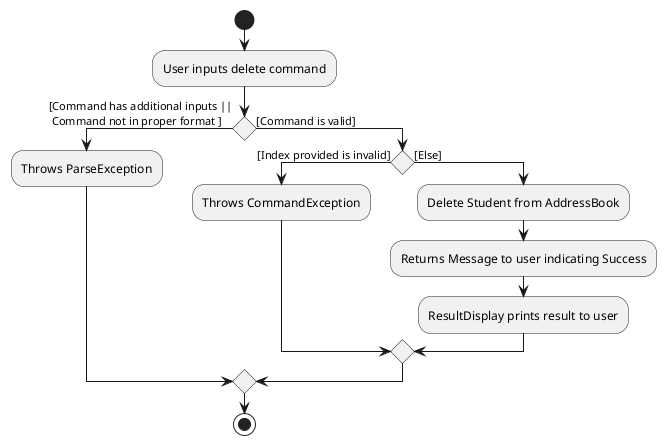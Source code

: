 @startuml
'https://plantuml.com/activity-diagram-beta

start

:User inputs delete command;

If () then ([Command has additional inputs ||\n Command not in proper format ])
    :Throws ParseException;

    else ([Command is valid])


    If () then ([Index provided is invalid])
    :Throws CommandException;

    else ([Else])
        :Delete Student from AddressBook;
        :Returns Message to user indicating Success;
        :ResultDisplay prints result to user;
        endif
    endif
stop

@enduml
